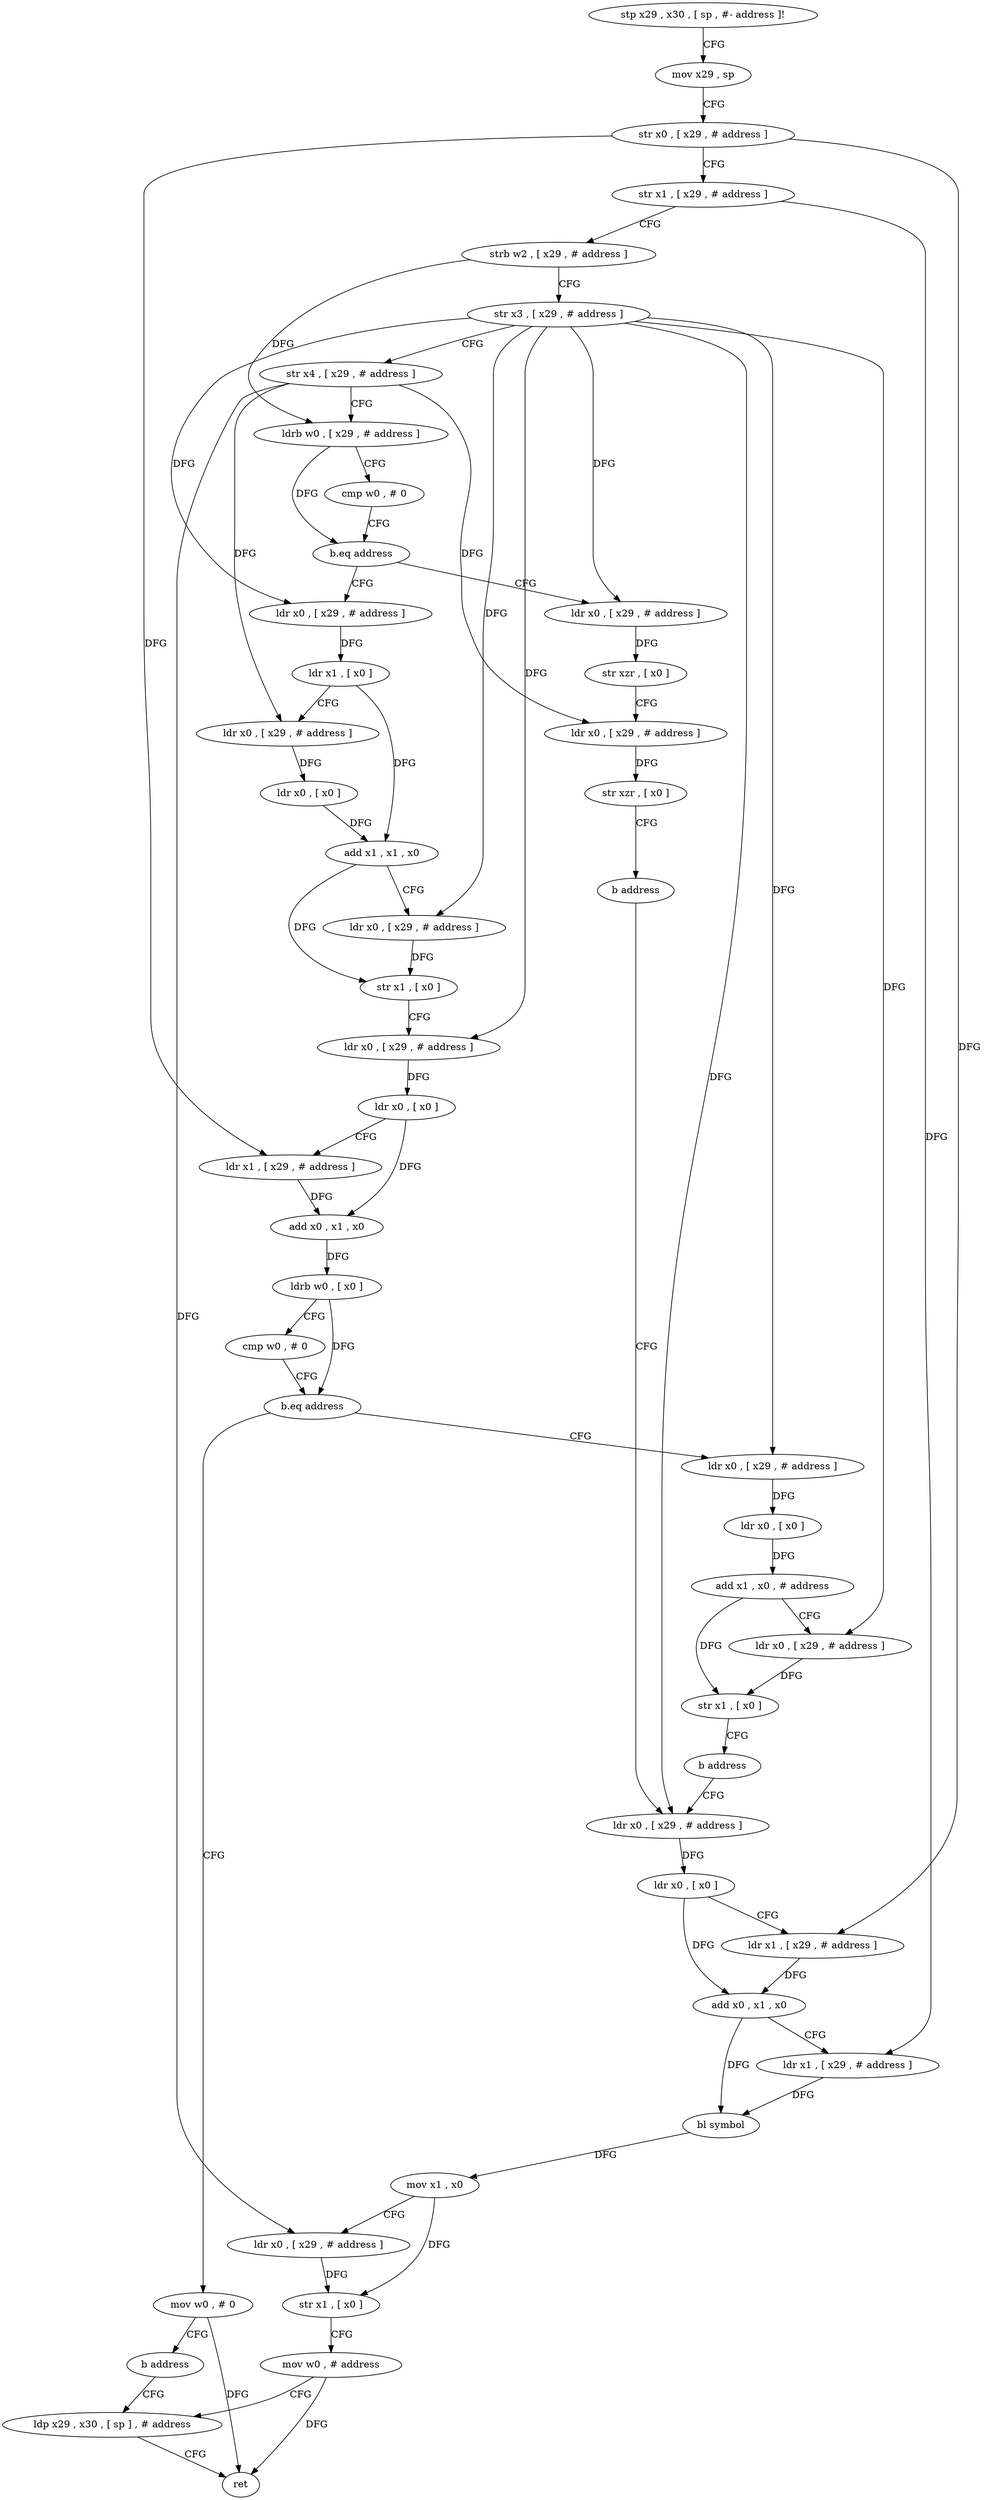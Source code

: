 digraph "func" {
"4297420" [label = "stp x29 , x30 , [ sp , #- address ]!" ]
"4297424" [label = "mov x29 , sp" ]
"4297428" [label = "str x0 , [ x29 , # address ]" ]
"4297432" [label = "str x1 , [ x29 , # address ]" ]
"4297436" [label = "strb w2 , [ x29 , # address ]" ]
"4297440" [label = "str x3 , [ x29 , # address ]" ]
"4297444" [label = "str x4 , [ x29 , # address ]" ]
"4297448" [label = "ldrb w0 , [ x29 , # address ]" ]
"4297452" [label = "cmp w0 , # 0" ]
"4297456" [label = "b.eq address" ]
"4297480" [label = "ldr x0 , [ x29 , # address ]" ]
"4297460" [label = "ldr x0 , [ x29 , # address ]" ]
"4297484" [label = "ldr x1 , [ x0 ]" ]
"4297488" [label = "ldr x0 , [ x29 , # address ]" ]
"4297492" [label = "ldr x0 , [ x0 ]" ]
"4297496" [label = "add x1 , x1 , x0" ]
"4297500" [label = "ldr x0 , [ x29 , # address ]" ]
"4297504" [label = "str x1 , [ x0 ]" ]
"4297508" [label = "ldr x0 , [ x29 , # address ]" ]
"4297512" [label = "ldr x0 , [ x0 ]" ]
"4297516" [label = "ldr x1 , [ x29 , # address ]" ]
"4297520" [label = "add x0 , x1 , x0" ]
"4297524" [label = "ldrb w0 , [ x0 ]" ]
"4297528" [label = "cmp w0 , # 0" ]
"4297532" [label = "b.eq address" ]
"4297560" [label = "mov w0 , # 0" ]
"4297536" [label = "ldr x0 , [ x29 , # address ]" ]
"4297464" [label = "str xzr , [ x0 ]" ]
"4297468" [label = "ldr x0 , [ x29 , # address ]" ]
"4297472" [label = "str xzr , [ x0 ]" ]
"4297476" [label = "b address" ]
"4297568" [label = "ldr x0 , [ x29 , # address ]" ]
"4297564" [label = "b address" ]
"4297608" [label = "ldp x29 , x30 , [ sp ] , # address" ]
"4297540" [label = "ldr x0 , [ x0 ]" ]
"4297544" [label = "add x1 , x0 , # address" ]
"4297548" [label = "ldr x0 , [ x29 , # address ]" ]
"4297552" [label = "str x1 , [ x0 ]" ]
"4297556" [label = "b address" ]
"4297572" [label = "ldr x0 , [ x0 ]" ]
"4297576" [label = "ldr x1 , [ x29 , # address ]" ]
"4297580" [label = "add x0 , x1 , x0" ]
"4297584" [label = "ldr x1 , [ x29 , # address ]" ]
"4297588" [label = "bl symbol" ]
"4297592" [label = "mov x1 , x0" ]
"4297596" [label = "ldr x0 , [ x29 , # address ]" ]
"4297600" [label = "str x1 , [ x0 ]" ]
"4297604" [label = "mov w0 , # address" ]
"4297612" [label = "ret" ]
"4297420" -> "4297424" [ label = "CFG" ]
"4297424" -> "4297428" [ label = "CFG" ]
"4297428" -> "4297432" [ label = "CFG" ]
"4297428" -> "4297516" [ label = "DFG" ]
"4297428" -> "4297576" [ label = "DFG" ]
"4297432" -> "4297436" [ label = "CFG" ]
"4297432" -> "4297584" [ label = "DFG" ]
"4297436" -> "4297440" [ label = "CFG" ]
"4297436" -> "4297448" [ label = "DFG" ]
"4297440" -> "4297444" [ label = "CFG" ]
"4297440" -> "4297480" [ label = "DFG" ]
"4297440" -> "4297500" [ label = "DFG" ]
"4297440" -> "4297508" [ label = "DFG" ]
"4297440" -> "4297460" [ label = "DFG" ]
"4297440" -> "4297536" [ label = "DFG" ]
"4297440" -> "4297548" [ label = "DFG" ]
"4297440" -> "4297568" [ label = "DFG" ]
"4297444" -> "4297448" [ label = "CFG" ]
"4297444" -> "4297488" [ label = "DFG" ]
"4297444" -> "4297468" [ label = "DFG" ]
"4297444" -> "4297596" [ label = "DFG" ]
"4297448" -> "4297452" [ label = "CFG" ]
"4297448" -> "4297456" [ label = "DFG" ]
"4297452" -> "4297456" [ label = "CFG" ]
"4297456" -> "4297480" [ label = "CFG" ]
"4297456" -> "4297460" [ label = "CFG" ]
"4297480" -> "4297484" [ label = "DFG" ]
"4297460" -> "4297464" [ label = "DFG" ]
"4297484" -> "4297488" [ label = "CFG" ]
"4297484" -> "4297496" [ label = "DFG" ]
"4297488" -> "4297492" [ label = "DFG" ]
"4297492" -> "4297496" [ label = "DFG" ]
"4297496" -> "4297500" [ label = "CFG" ]
"4297496" -> "4297504" [ label = "DFG" ]
"4297500" -> "4297504" [ label = "DFG" ]
"4297504" -> "4297508" [ label = "CFG" ]
"4297508" -> "4297512" [ label = "DFG" ]
"4297512" -> "4297516" [ label = "CFG" ]
"4297512" -> "4297520" [ label = "DFG" ]
"4297516" -> "4297520" [ label = "DFG" ]
"4297520" -> "4297524" [ label = "DFG" ]
"4297524" -> "4297528" [ label = "CFG" ]
"4297524" -> "4297532" [ label = "DFG" ]
"4297528" -> "4297532" [ label = "CFG" ]
"4297532" -> "4297560" [ label = "CFG" ]
"4297532" -> "4297536" [ label = "CFG" ]
"4297560" -> "4297564" [ label = "CFG" ]
"4297560" -> "4297612" [ label = "DFG" ]
"4297536" -> "4297540" [ label = "DFG" ]
"4297464" -> "4297468" [ label = "CFG" ]
"4297468" -> "4297472" [ label = "DFG" ]
"4297472" -> "4297476" [ label = "CFG" ]
"4297476" -> "4297568" [ label = "CFG" ]
"4297568" -> "4297572" [ label = "DFG" ]
"4297564" -> "4297608" [ label = "CFG" ]
"4297608" -> "4297612" [ label = "CFG" ]
"4297540" -> "4297544" [ label = "DFG" ]
"4297544" -> "4297548" [ label = "CFG" ]
"4297544" -> "4297552" [ label = "DFG" ]
"4297548" -> "4297552" [ label = "DFG" ]
"4297552" -> "4297556" [ label = "CFG" ]
"4297556" -> "4297568" [ label = "CFG" ]
"4297572" -> "4297576" [ label = "CFG" ]
"4297572" -> "4297580" [ label = "DFG" ]
"4297576" -> "4297580" [ label = "DFG" ]
"4297580" -> "4297584" [ label = "CFG" ]
"4297580" -> "4297588" [ label = "DFG" ]
"4297584" -> "4297588" [ label = "DFG" ]
"4297588" -> "4297592" [ label = "DFG" ]
"4297592" -> "4297596" [ label = "CFG" ]
"4297592" -> "4297600" [ label = "DFG" ]
"4297596" -> "4297600" [ label = "DFG" ]
"4297600" -> "4297604" [ label = "CFG" ]
"4297604" -> "4297608" [ label = "CFG" ]
"4297604" -> "4297612" [ label = "DFG" ]
}
